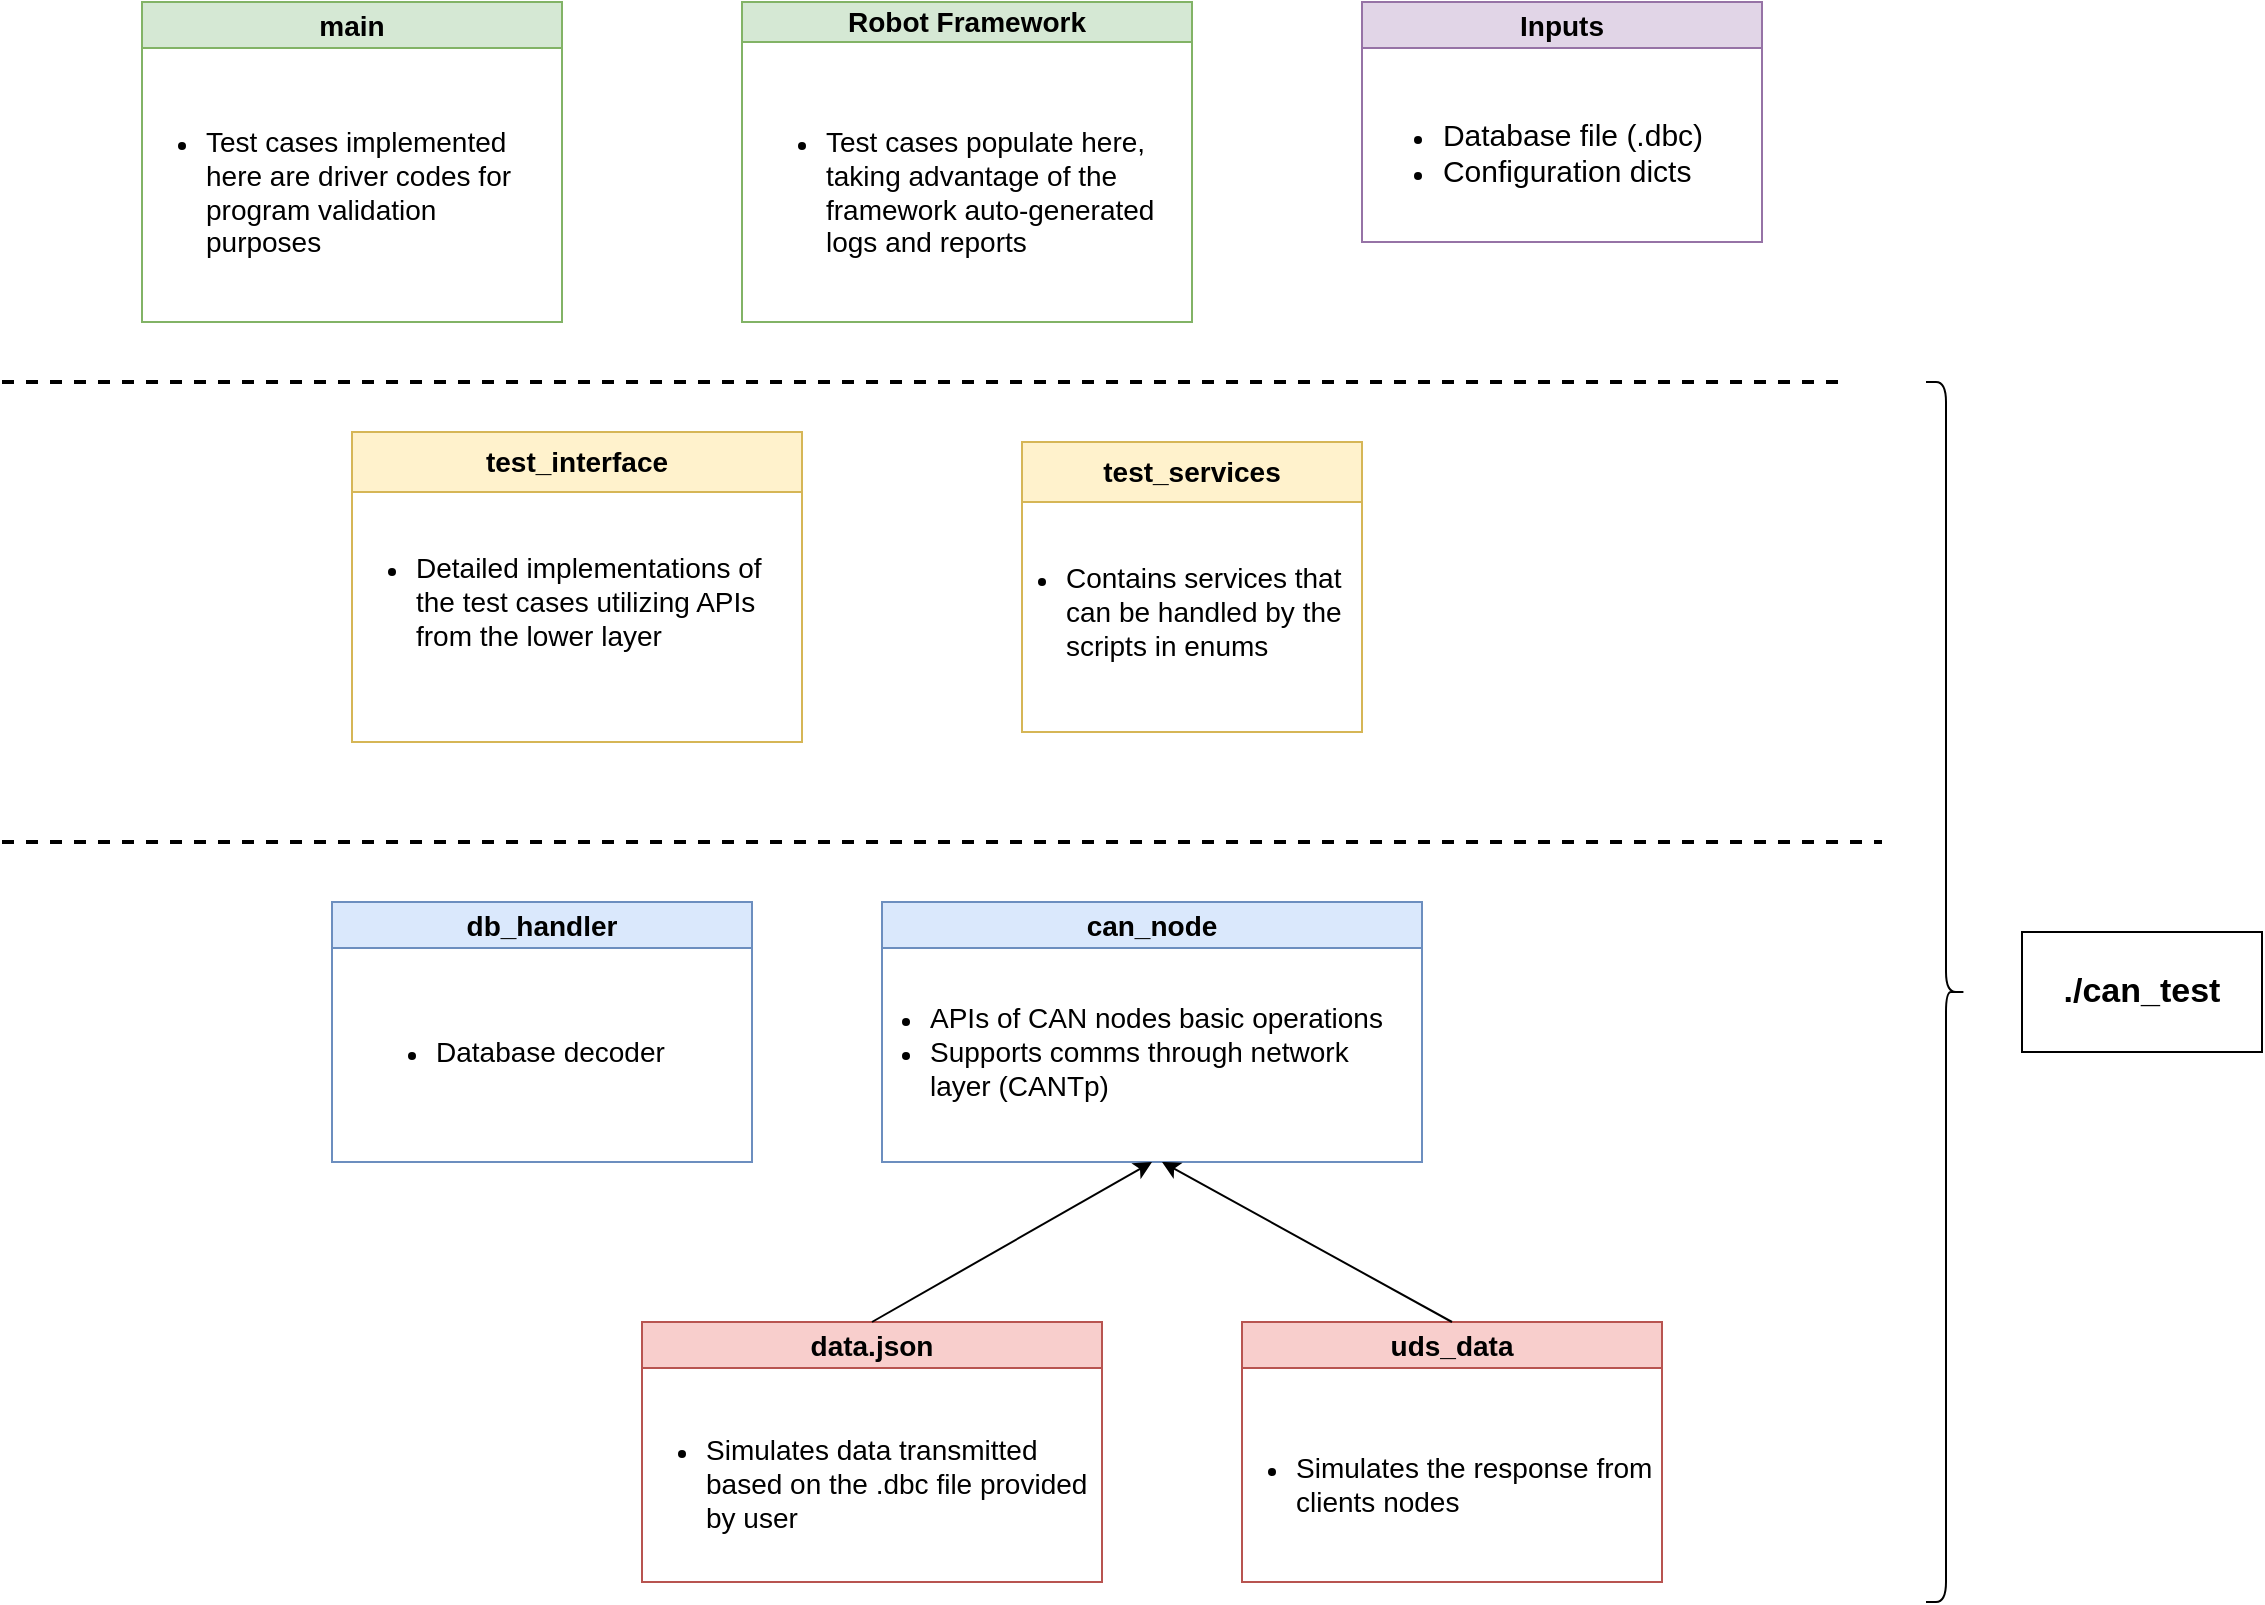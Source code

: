 <mxfile version="21.1.2" type="device">
  <diagram id="C5RBs43oDa-KdzZeNtuy" name="Page-1">
    <mxGraphModel dx="1300" dy="2009" grid="1" gridSize="10" guides="1" tooltips="1" connect="1" arrows="1" fold="1" page="1" pageScale="1" pageWidth="827" pageHeight="1169" math="0" shadow="0">
      <root>
        <mxCell id="WIyWlLk6GJQsqaUBKTNV-0" />
        <mxCell id="WIyWlLk6GJQsqaUBKTNV-1" parent="WIyWlLk6GJQsqaUBKTNV-0" />
        <mxCell id="Kiu7QW-G3CXdkWPMW9wa-14" value="&lt;font style=&quot;font-size: 14px;&quot;&gt;uds_data&lt;/font&gt;" style="swimlane;whiteSpace=wrap;html=1;fillColor=#f8cecc;strokeColor=#b85450;" parent="WIyWlLk6GJQsqaUBKTNV-1" vertex="1">
          <mxGeometry x="740" y="100" width="210" height="130" as="geometry" />
        </mxCell>
        <mxCell id="Kiu7QW-G3CXdkWPMW9wa-41" value="&lt;ul&gt;&lt;li&gt;&lt;span style=&quot;font-size: 14px;&quot;&gt;Simulates the response from clients nodes&lt;/span&gt;&lt;/li&gt;&lt;/ul&gt;" style="text;html=1;strokeColor=none;fillColor=none;align=left;verticalAlign=middle;whiteSpace=wrap;rounded=0;" parent="Kiu7QW-G3CXdkWPMW9wa-14" vertex="1">
          <mxGeometry x="-15" y="66" width="240" height="30" as="geometry" />
        </mxCell>
        <mxCell id="Kiu7QW-G3CXdkWPMW9wa-10" value="&lt;font style=&quot;font-size: 14px;&quot;&gt;test_interface&lt;/font&gt;" style="swimlane;whiteSpace=wrap;html=1;startSize=30;fillColor=#fff2cc;strokeColor=#d6b656;" parent="WIyWlLk6GJQsqaUBKTNV-1" vertex="1">
          <mxGeometry x="295" y="-345" width="225" height="155" as="geometry" />
        </mxCell>
        <mxCell id="lOtJ5VHTVv45lObW3-et-1" value="&lt;ul&gt;&lt;li&gt;&lt;font style=&quot;font-size: 14px;&quot;&gt;Detailed implementations of the test cases utilizing APIs from the lower layer&lt;/font&gt;&lt;/li&gt;&lt;/ul&gt;" style="text;html=1;strokeColor=none;fillColor=none;align=left;verticalAlign=middle;whiteSpace=wrap;rounded=0;" vertex="1" parent="Kiu7QW-G3CXdkWPMW9wa-10">
          <mxGeometry x="-10" y="70" width="215" height="30" as="geometry" />
        </mxCell>
        <mxCell id="Kiu7QW-G3CXdkWPMW9wa-18" value="" style="endArrow=none;dashed=1;html=1;rounded=0;strokeWidth=2;" parent="WIyWlLk6GJQsqaUBKTNV-1" edge="1">
          <mxGeometry width="50" height="50" relative="1" as="geometry">
            <mxPoint x="120" y="-370" as="sourcePoint" />
            <mxPoint x="1040" y="-370" as="targetPoint" />
          </mxGeometry>
        </mxCell>
        <mxCell id="Kiu7QW-G3CXdkWPMW9wa-20" value="&lt;font style=&quot;font-size: 14px;&quot;&gt;Robot Framework&lt;/font&gt;" style="swimlane;whiteSpace=wrap;html=1;fillColor=#d5e8d4;strokeColor=#82b366;startSize=20;" parent="WIyWlLk6GJQsqaUBKTNV-1" vertex="1">
          <mxGeometry x="490" y="-560" width="225" height="160" as="geometry" />
        </mxCell>
        <mxCell id="lOtJ5VHTVv45lObW3-et-5" value="&lt;ul&gt;&lt;li&gt;&lt;font style=&quot;font-size: 14px;&quot;&gt;Test cases populate here, taking advantage of the framework auto-generated logs and reports&lt;/font&gt;&lt;/li&gt;&lt;/ul&gt;" style="text;html=1;strokeColor=none;fillColor=none;align=left;verticalAlign=middle;whiteSpace=wrap;rounded=0;" vertex="1" parent="Kiu7QW-G3CXdkWPMW9wa-20">
          <mxGeometry y="80" width="213" height="30" as="geometry" />
        </mxCell>
        <mxCell id="Kiu7QW-G3CXdkWPMW9wa-21" value="&lt;font style=&quot;font-size: 14px;&quot;&gt;main&lt;/font&gt;" style="swimlane;whiteSpace=wrap;html=1;fillColor=#d5e8d4;strokeColor=#82b366;" parent="WIyWlLk6GJQsqaUBKTNV-1" vertex="1">
          <mxGeometry x="190" y="-560" width="210" height="160" as="geometry" />
        </mxCell>
        <mxCell id="lOtJ5VHTVv45lObW3-et-6" value="&lt;ul&gt;&lt;li&gt;&lt;font style=&quot;font-size: 14px;&quot;&gt;Test cases implemented here are driver codes for program validation purposes&amp;nbsp;&lt;/font&gt;&lt;/li&gt;&lt;/ul&gt;" style="text;html=1;strokeColor=none;fillColor=none;align=left;verticalAlign=middle;whiteSpace=wrap;rounded=0;" vertex="1" parent="Kiu7QW-G3CXdkWPMW9wa-21">
          <mxGeometry x="-10" y="80" width="200" height="30" as="geometry" />
        </mxCell>
        <mxCell id="Kiu7QW-G3CXdkWPMW9wa-22" value="&lt;font style=&quot;font-size: 14px;&quot;&gt;db_handler&lt;/font&gt;" style="swimlane;whiteSpace=wrap;html=1;fillColor=#dae8fc;strokeColor=#6c8ebf;" parent="WIyWlLk6GJQsqaUBKTNV-1" vertex="1">
          <mxGeometry x="285" y="-110" width="210" height="130" as="geometry" />
        </mxCell>
        <mxCell id="Kiu7QW-G3CXdkWPMW9wa-40" value="&lt;ul&gt;&lt;li&gt;&lt;font style=&quot;font-size: 14px;&quot;&gt;Database decoder&lt;/font&gt;&lt;/li&gt;&lt;/ul&gt;" style="text;html=1;strokeColor=none;fillColor=none;align=left;verticalAlign=middle;whiteSpace=wrap;rounded=0;" parent="Kiu7QW-G3CXdkWPMW9wa-22" vertex="1">
          <mxGeometry x="10" y="60" width="185" height="30" as="geometry" />
        </mxCell>
        <mxCell id="Kiu7QW-G3CXdkWPMW9wa-23" value="&lt;font style=&quot;font-size: 14px;&quot;&gt;can_node&lt;/font&gt;" style="swimlane;whiteSpace=wrap;html=1;fillColor=#dae8fc;strokeColor=#6c8ebf;" parent="WIyWlLk6GJQsqaUBKTNV-1" vertex="1">
          <mxGeometry x="560" y="-110" width="270" height="130" as="geometry" />
        </mxCell>
        <mxCell id="Kiu7QW-G3CXdkWPMW9wa-38" value="&lt;ul&gt;&lt;li&gt;&lt;font style=&quot;font-size: 14px;&quot;&gt;APIs of CAN nodes basic operations&amp;nbsp;&lt;/font&gt;&lt;/li&gt;&lt;li&gt;&lt;font style=&quot;font-size: 14px;&quot;&gt;Supports comms through network layer (CANTp)&lt;/font&gt;&lt;/li&gt;&lt;/ul&gt;" style="text;html=1;strokeColor=none;fillColor=none;align=left;verticalAlign=middle;whiteSpace=wrap;rounded=0;" parent="Kiu7QW-G3CXdkWPMW9wa-23" vertex="1">
          <mxGeometry x="-18" y="60" width="280" height="30" as="geometry" />
        </mxCell>
        <mxCell id="Kiu7QW-G3CXdkWPMW9wa-25" value="&lt;font style=&quot;font-size: 14px;&quot;&gt;test_services&lt;/font&gt;" style="swimlane;whiteSpace=wrap;html=1;startSize=30;fillColor=#fff2cc;strokeColor=#d6b656;" parent="WIyWlLk6GJQsqaUBKTNV-1" vertex="1">
          <mxGeometry x="630" y="-340" width="170" height="145" as="geometry" />
        </mxCell>
        <mxCell id="lOtJ5VHTVv45lObW3-et-0" value="&lt;ul&gt;&lt;li&gt;&lt;font style=&quot;font-size: 14px;&quot;&gt;Contains services that can be handled by the scripts in enums&lt;/font&gt;&lt;/li&gt;&lt;/ul&gt;" style="text;html=1;strokeColor=none;fillColor=none;align=left;verticalAlign=middle;whiteSpace=wrap;rounded=0;" vertex="1" parent="Kiu7QW-G3CXdkWPMW9wa-25">
          <mxGeometry x="-20" y="70" width="200" height="30" as="geometry" />
        </mxCell>
        <mxCell id="Kiu7QW-G3CXdkWPMW9wa-26" value="&lt;font style=&quot;font-size: 14px;&quot;&gt;data.json&lt;/font&gt;" style="swimlane;whiteSpace=wrap;html=1;fillColor=#f8cecc;strokeColor=#b85450;" parent="WIyWlLk6GJQsqaUBKTNV-1" vertex="1">
          <mxGeometry x="440" y="100" width="230" height="130" as="geometry" />
        </mxCell>
        <mxCell id="Kiu7QW-G3CXdkWPMW9wa-27" value="" style="endArrow=none;dashed=1;html=1;rounded=0;strokeWidth=2;" parent="WIyWlLk6GJQsqaUBKTNV-1" edge="1">
          <mxGeometry width="50" height="50" relative="1" as="geometry">
            <mxPoint x="120" y="-140" as="sourcePoint" />
            <mxPoint x="1060" y="-140" as="targetPoint" />
          </mxGeometry>
        </mxCell>
        <mxCell id="Kiu7QW-G3CXdkWPMW9wa-29" value="&lt;font style=&quot;font-size: 14px;&quot;&gt;Inputs&lt;/font&gt;" style="swimlane;whiteSpace=wrap;html=1;fillColor=#e1d5e7;strokeColor=#9673a6;" parent="WIyWlLk6GJQsqaUBKTNV-1" vertex="1">
          <mxGeometry x="800" y="-560" width="200" height="120" as="geometry" />
        </mxCell>
        <mxCell id="Kiu7QW-G3CXdkWPMW9wa-31" value="&lt;ul&gt;&lt;li&gt;&lt;font style=&quot;font-size: 15px;&quot;&gt;Database file (.dbc)&lt;/font&gt;&lt;/li&gt;&lt;li style=&quot;text-align: left;&quot;&gt;&lt;font style=&quot;font-size: 15px;&quot;&gt;Configuration dicts&amp;nbsp;&lt;/font&gt;&lt;/li&gt;&lt;/ul&gt;" style="text;html=1;align=center;verticalAlign=middle;resizable=0;points=[];autosize=1;strokeColor=none;fillColor=none;" parent="Kiu7QW-G3CXdkWPMW9wa-29" vertex="1">
          <mxGeometry x="-10" y="40" width="190" height="70" as="geometry" />
        </mxCell>
        <mxCell id="Kiu7QW-G3CXdkWPMW9wa-43" value="&lt;ul&gt;&lt;li&gt;&lt;span style=&quot;font-size: 14px;&quot;&gt;Simulates data transmitted based on the .dbc file provided by user&lt;/span&gt;&lt;/li&gt;&lt;/ul&gt;" style="text;html=1;strokeColor=none;fillColor=none;align=left;verticalAlign=middle;whiteSpace=wrap;rounded=0;" parent="WIyWlLk6GJQsqaUBKTNV-1" vertex="1">
          <mxGeometry x="430" y="166" width="240" height="30" as="geometry" />
        </mxCell>
        <mxCell id="Kiu7QW-G3CXdkWPMW9wa-46" value="" style="shape=curlyBracket;whiteSpace=wrap;html=1;rounded=1;flipH=1;labelPosition=right;verticalLabelPosition=middle;align=left;verticalAlign=middle;" parent="WIyWlLk6GJQsqaUBKTNV-1" vertex="1">
          <mxGeometry x="1082" y="-370" width="20" height="610" as="geometry" />
        </mxCell>
        <mxCell id="Kiu7QW-G3CXdkWPMW9wa-47" value="&lt;font style=&quot;font-size: 17px;&quot;&gt;&lt;b&gt;./can_test&lt;/b&gt;&lt;/font&gt;" style="text;html=1;strokeColor=none;fillColor=none;align=center;verticalAlign=middle;whiteSpace=wrap;rounded=0;" parent="WIyWlLk6GJQsqaUBKTNV-1" vertex="1">
          <mxGeometry x="1160" y="-80" width="60" height="30" as="geometry" />
        </mxCell>
        <mxCell id="Kiu7QW-G3CXdkWPMW9wa-48" value="" style="rounded=0;whiteSpace=wrap;html=1;fillColor=none;" parent="WIyWlLk6GJQsqaUBKTNV-1" vertex="1">
          <mxGeometry x="1130" y="-95" width="120" height="60" as="geometry" />
        </mxCell>
        <mxCell id="Kiu7QW-G3CXdkWPMW9wa-49" value="" style="endArrow=classic;html=1;rounded=0;exitX=0.5;exitY=0;exitDx=0;exitDy=0;entryX=0.5;entryY=1;entryDx=0;entryDy=0;" parent="WIyWlLk6GJQsqaUBKTNV-1" source="Kiu7QW-G3CXdkWPMW9wa-26" target="Kiu7QW-G3CXdkWPMW9wa-23" edge="1">
          <mxGeometry width="50" height="50" relative="1" as="geometry">
            <mxPoint x="560" y="80" as="sourcePoint" />
            <mxPoint x="610" y="30" as="targetPoint" />
          </mxGeometry>
        </mxCell>
        <mxCell id="Kiu7QW-G3CXdkWPMW9wa-50" value="" style="endArrow=classic;html=1;rounded=0;exitX=0.5;exitY=0;exitDx=0;exitDy=0;" parent="WIyWlLk6GJQsqaUBKTNV-1" source="Kiu7QW-G3CXdkWPMW9wa-14" edge="1">
          <mxGeometry width="50" height="50" relative="1" as="geometry">
            <mxPoint x="450" y="-60" as="sourcePoint" />
            <mxPoint x="700" y="20" as="targetPoint" />
          </mxGeometry>
        </mxCell>
      </root>
    </mxGraphModel>
  </diagram>
</mxfile>
